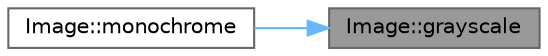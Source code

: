 digraph "Image::grayscale"
{
 // INTERACTIVE_SVG=YES
 // LATEX_PDF_SIZE
  bgcolor="transparent";
  edge [fontname=Helvetica,fontsize=10,labelfontname=Helvetica,labelfontsize=10];
  node [fontname=Helvetica,fontsize=10,shape=box,height=0.2,width=0.4];
  rankdir="RL";
  Node1 [id="Node000001",label="Image::grayscale",height=0.2,width=0.4,color="gray40", fillcolor="grey60", style="filled", fontcolor="black",tooltip="Applies grayscale transformation to the image."];
  Node1 -> Node2 [id="edge1_Node000001_Node000002",dir="back",color="steelblue1",style="solid",tooltip=" "];
  Node2 [id="Node000002",label="Image::monochrome",height=0.2,width=0.4,color="grey40", fillcolor="white", style="filled",URL="$class_image.html#a8cc121f7839f8b020bdd07b7351e7327",tooltip="Applies monochrome (black-and-white) transformation to the image."];
}
